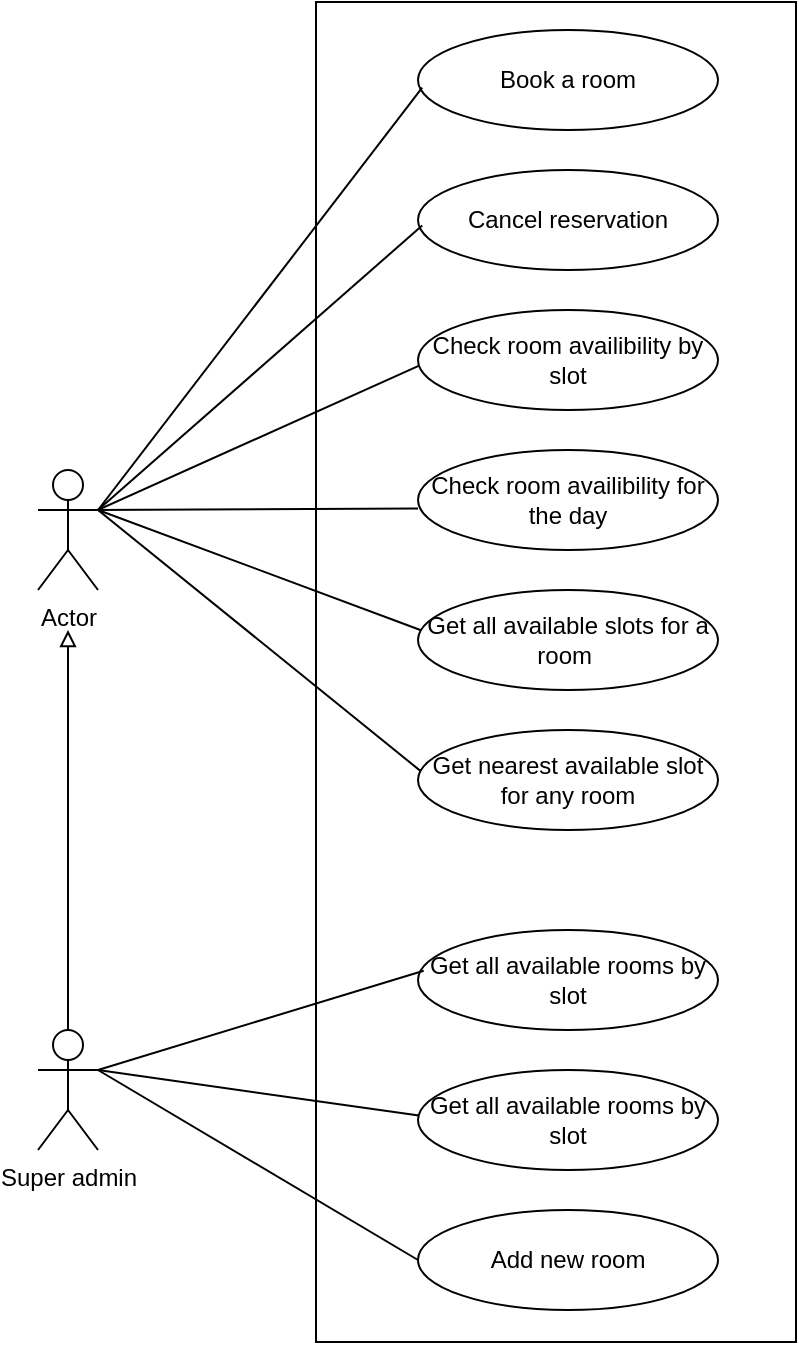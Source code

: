<mxfile version="25.0.1">
  <diagram name="Page-1" id="WY11DOslLkLQofn7nUwP">
    <mxGraphModel dx="1290" dy="726" grid="1" gridSize="10" guides="1" tooltips="1" connect="1" arrows="1" fold="1" page="1" pageScale="1" pageWidth="827" pageHeight="1169" math="0" shadow="0">
      <root>
        <mxCell id="0" />
        <mxCell id="1" parent="0" />
        <mxCell id="_-lMuFvKa6rAvaRKZZNa-1" value="Actor" style="shape=umlActor;verticalLabelPosition=bottom;verticalAlign=top;html=1;outlineConnect=0;" vertex="1" parent="1">
          <mxGeometry x="60" y="260" width="30" height="60" as="geometry" />
        </mxCell>
        <mxCell id="_-lMuFvKa6rAvaRKZZNa-2" value="Super admin" style="shape=umlActor;verticalLabelPosition=bottom;verticalAlign=top;html=1;outlineConnect=0;" vertex="1" parent="1">
          <mxGeometry x="60" y="540" width="30" height="60" as="geometry" />
        </mxCell>
        <mxCell id="_-lMuFvKa6rAvaRKZZNa-3" value="Book a room" style="ellipse;whiteSpace=wrap;html=1;" vertex="1" parent="1">
          <mxGeometry x="250" y="40" width="150" height="50" as="geometry" />
        </mxCell>
        <mxCell id="_-lMuFvKa6rAvaRKZZNa-4" value="Cancel reservation" style="ellipse;whiteSpace=wrap;html=1;" vertex="1" parent="1">
          <mxGeometry x="250" y="110" width="150" height="50" as="geometry" />
        </mxCell>
        <mxCell id="_-lMuFvKa6rAvaRKZZNa-5" value="Check room availibility by slot" style="ellipse;whiteSpace=wrap;html=1;" vertex="1" parent="1">
          <mxGeometry x="250" y="180" width="150" height="50" as="geometry" />
        </mxCell>
        <mxCell id="_-lMuFvKa6rAvaRKZZNa-6" value="Check room availibility for the day" style="ellipse;whiteSpace=wrap;html=1;" vertex="1" parent="1">
          <mxGeometry x="250" y="250" width="150" height="50" as="geometry" />
        </mxCell>
        <mxCell id="_-lMuFvKa6rAvaRKZZNa-7" value="Get all available slots for a room&amp;nbsp;" style="ellipse;whiteSpace=wrap;html=1;" vertex="1" parent="1">
          <mxGeometry x="250" y="320" width="150" height="50" as="geometry" />
        </mxCell>
        <mxCell id="_-lMuFvKa6rAvaRKZZNa-9" value="Get nearest available slot for any room" style="ellipse;whiteSpace=wrap;html=1;" vertex="1" parent="1">
          <mxGeometry x="250" y="390" width="150" height="50" as="geometry" />
        </mxCell>
        <mxCell id="_-lMuFvKa6rAvaRKZZNa-10" value="" style="endArrow=none;html=1;rounded=0;entryX=0.014;entryY=0.576;entryDx=0;entryDy=0;entryPerimeter=0;" edge="1" parent="1" target="_-lMuFvKa6rAvaRKZZNa-3">
          <mxGeometry width="50" height="50" relative="1" as="geometry">
            <mxPoint x="90" y="280" as="sourcePoint" />
            <mxPoint x="180" y="210" as="targetPoint" />
          </mxGeometry>
        </mxCell>
        <mxCell id="_-lMuFvKa6rAvaRKZZNa-11" value="" style="endArrow=none;html=1;rounded=0;entryX=0.014;entryY=0.555;entryDx=0;entryDy=0;entryPerimeter=0;exitX=1;exitY=0.333;exitDx=0;exitDy=0;exitPerimeter=0;" edge="1" parent="1">
          <mxGeometry width="50" height="50" relative="1" as="geometry">
            <mxPoint x="90" y="280" as="sourcePoint" />
            <mxPoint x="252.1" y="137.75" as="targetPoint" />
          </mxGeometry>
        </mxCell>
        <mxCell id="_-lMuFvKa6rAvaRKZZNa-12" value="" style="endArrow=none;html=1;rounded=0;entryX=0.004;entryY=0.556;entryDx=0;entryDy=0;entryPerimeter=0;exitX=1;exitY=0.333;exitDx=0;exitDy=0;exitPerimeter=0;" edge="1" parent="1" source="_-lMuFvKa6rAvaRKZZNa-1" target="_-lMuFvKa6rAvaRKZZNa-5">
          <mxGeometry width="50" height="50" relative="1" as="geometry">
            <mxPoint x="100" y="290" as="sourcePoint" />
            <mxPoint x="262.1" y="147.75" as="targetPoint" />
          </mxGeometry>
        </mxCell>
        <mxCell id="_-lMuFvKa6rAvaRKZZNa-13" value="" style="endArrow=none;html=1;rounded=0;entryX=0.027;entryY=0.585;entryDx=0;entryDy=0;entryPerimeter=0;" edge="1" parent="1">
          <mxGeometry width="50" height="50" relative="1" as="geometry">
            <mxPoint x="86" y="280" as="sourcePoint" />
            <mxPoint x="250.05" y="279.25" as="targetPoint" />
          </mxGeometry>
        </mxCell>
        <mxCell id="_-lMuFvKa6rAvaRKZZNa-14" value="" style="endArrow=none;html=1;rounded=0;entryX=0.01;entryY=0.402;entryDx=0;entryDy=0;entryPerimeter=0;" edge="1" parent="1" target="_-lMuFvKa6rAvaRKZZNa-7">
          <mxGeometry width="50" height="50" relative="1" as="geometry">
            <mxPoint x="90" y="280" as="sourcePoint" />
            <mxPoint x="264" y="289" as="targetPoint" />
          </mxGeometry>
        </mxCell>
        <mxCell id="_-lMuFvKa6rAvaRKZZNa-16" value="" style="endArrow=none;html=1;rounded=0;entryX=0.009;entryY=0.411;entryDx=0;entryDy=0;entryPerimeter=0;" edge="1" parent="1" target="_-lMuFvKa6rAvaRKZZNa-9">
          <mxGeometry width="50" height="50" relative="1" as="geometry">
            <mxPoint x="90" y="280" as="sourcePoint" />
            <mxPoint x="250.0" y="450.2" as="targetPoint" />
          </mxGeometry>
        </mxCell>
        <mxCell id="_-lMuFvKa6rAvaRKZZNa-17" value="" style="endArrow=block;html=1;rounded=0;endFill=0;" edge="1" parent="1" source="_-lMuFvKa6rAvaRKZZNa-2">
          <mxGeometry width="50" height="50" relative="1" as="geometry">
            <mxPoint x="76" y="510" as="sourcePoint" />
            <mxPoint x="75" y="340" as="targetPoint" />
          </mxGeometry>
        </mxCell>
        <mxCell id="_-lMuFvKa6rAvaRKZZNa-18" value="Get all available rooms by slot" style="ellipse;whiteSpace=wrap;html=1;" vertex="1" parent="1">
          <mxGeometry x="250" y="490" width="150" height="50" as="geometry" />
        </mxCell>
        <mxCell id="_-lMuFvKa6rAvaRKZZNa-19" value="Get all available rooms by slot" style="ellipse;whiteSpace=wrap;html=1;" vertex="1" parent="1">
          <mxGeometry x="250" y="560" width="150" height="50" as="geometry" />
        </mxCell>
        <mxCell id="_-lMuFvKa6rAvaRKZZNa-20" value="" style="endArrow=none;html=1;rounded=0;entryX=0.019;entryY=0.407;entryDx=0;entryDy=0;entryPerimeter=0;exitX=1;exitY=0.333;exitDx=0;exitDy=0;exitPerimeter=0;" edge="1" parent="1" source="_-lMuFvKa6rAvaRKZZNa-2" target="_-lMuFvKa6rAvaRKZZNa-18">
          <mxGeometry width="50" height="50" relative="1" as="geometry">
            <mxPoint x="50" y="661" as="sourcePoint" />
            <mxPoint x="212" y="450" as="targetPoint" />
          </mxGeometry>
        </mxCell>
        <mxCell id="_-lMuFvKa6rAvaRKZZNa-21" value="" style="endArrow=none;html=1;rounded=0;entryX=0.003;entryY=0.456;entryDx=0;entryDy=0;entryPerimeter=0;" edge="1" parent="1" target="_-lMuFvKa6rAvaRKZZNa-19">
          <mxGeometry width="50" height="50" relative="1" as="geometry">
            <mxPoint x="90" y="560" as="sourcePoint" />
            <mxPoint x="263" y="520" as="targetPoint" />
          </mxGeometry>
        </mxCell>
        <mxCell id="_-lMuFvKa6rAvaRKZZNa-22" value="" style="rounded=0;whiteSpace=wrap;html=1;fillColor=none;" vertex="1" parent="1">
          <mxGeometry x="199" y="26" width="240" height="670" as="geometry" />
        </mxCell>
        <mxCell id="_-lMuFvKa6rAvaRKZZNa-23" value="Add new room" style="ellipse;whiteSpace=wrap;html=1;" vertex="1" parent="1">
          <mxGeometry x="250" y="630" width="150" height="50" as="geometry" />
        </mxCell>
        <mxCell id="_-lMuFvKa6rAvaRKZZNa-24" value="" style="endArrow=none;html=1;rounded=0;entryX=0;entryY=0.5;entryDx=0;entryDy=0;" edge="1" parent="1" target="_-lMuFvKa6rAvaRKZZNa-23">
          <mxGeometry width="50" height="50" relative="1" as="geometry">
            <mxPoint x="90" y="560" as="sourcePoint" />
            <mxPoint x="260" y="593" as="targetPoint" />
          </mxGeometry>
        </mxCell>
      </root>
    </mxGraphModel>
  </diagram>
</mxfile>

